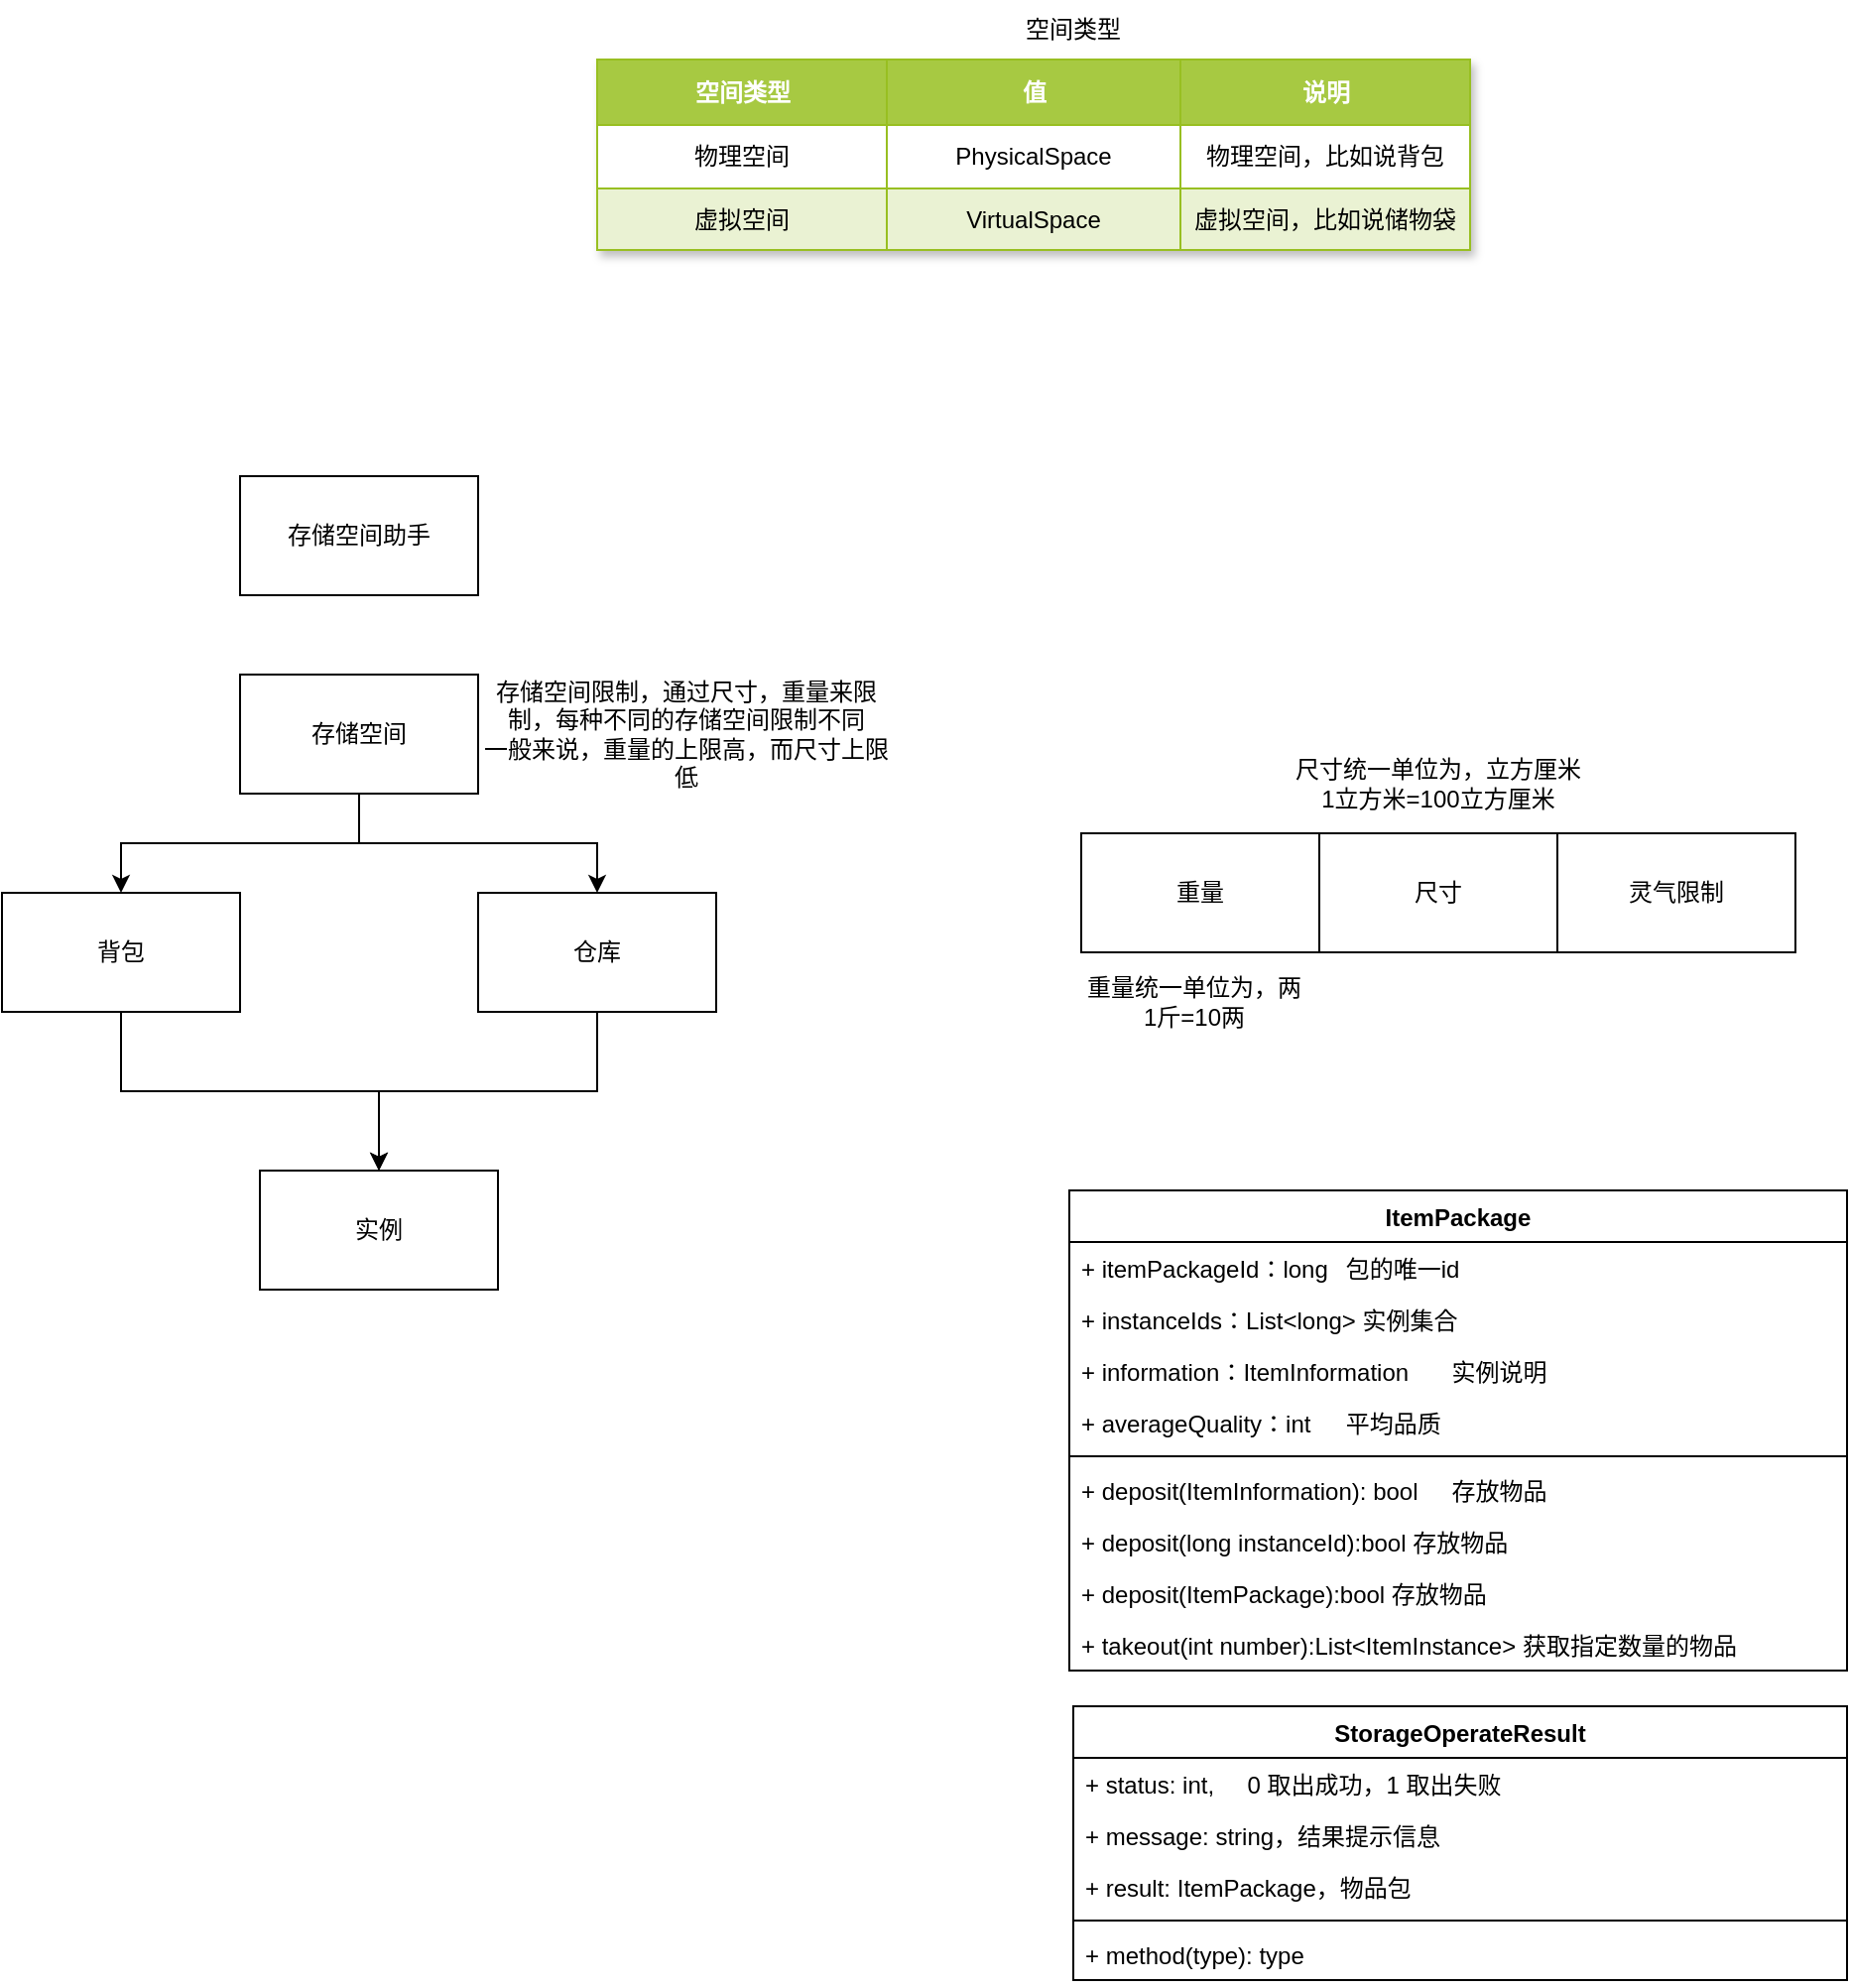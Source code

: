 <mxfile version="23.0.2" type="github">
  <diagram name="第 1 页" id="utUN4S7U_KKpuwVbOOjt">
    <mxGraphModel dx="2261" dy="1915" grid="1" gridSize="10" guides="1" tooltips="1" connect="1" arrows="1" fold="1" page="1" pageScale="1" pageWidth="827" pageHeight="1169" math="0" shadow="0">
      <root>
        <mxCell id="0" />
        <mxCell id="1" parent="0" />
        <mxCell id="JWGeBvaVPIYcXlpfm2Vx-4" style="edgeStyle=orthogonalEdgeStyle;rounded=0;orthogonalLoop=1;jettySize=auto;html=1;exitX=0.5;exitY=1;exitDx=0;exitDy=0;entryX=0.5;entryY=0;entryDx=0;entryDy=0;" parent="1" source="JWGeBvaVPIYcXlpfm2Vx-1" target="JWGeBvaVPIYcXlpfm2Vx-2" edge="1">
          <mxGeometry relative="1" as="geometry" />
        </mxCell>
        <mxCell id="JWGeBvaVPIYcXlpfm2Vx-5" style="edgeStyle=orthogonalEdgeStyle;rounded=0;orthogonalLoop=1;jettySize=auto;html=1;exitX=0.5;exitY=1;exitDx=0;exitDy=0;" parent="1" source="JWGeBvaVPIYcXlpfm2Vx-1" target="JWGeBvaVPIYcXlpfm2Vx-3" edge="1">
          <mxGeometry relative="1" as="geometry" />
        </mxCell>
        <mxCell id="JWGeBvaVPIYcXlpfm2Vx-1" value="存储空间" style="rounded=0;whiteSpace=wrap;html=1;" parent="1" vertex="1">
          <mxGeometry x="-10" y="170" width="120" height="60" as="geometry" />
        </mxCell>
        <mxCell id="JWGeBvaVPIYcXlpfm2Vx-11" style="edgeStyle=orthogonalEdgeStyle;rounded=0;orthogonalLoop=1;jettySize=auto;html=1;exitX=0.5;exitY=1;exitDx=0;exitDy=0;entryX=0.5;entryY=0;entryDx=0;entryDy=0;" parent="1" source="JWGeBvaVPIYcXlpfm2Vx-2" target="JWGeBvaVPIYcXlpfm2Vx-12" edge="1">
          <mxGeometry relative="1" as="geometry">
            <mxPoint x="60" y="410" as="targetPoint" />
          </mxGeometry>
        </mxCell>
        <mxCell id="JWGeBvaVPIYcXlpfm2Vx-2" value="背包" style="rounded=0;whiteSpace=wrap;html=1;" parent="1" vertex="1">
          <mxGeometry x="-130" y="280" width="120" height="60" as="geometry" />
        </mxCell>
        <mxCell id="JWGeBvaVPIYcXlpfm2Vx-13" style="edgeStyle=orthogonalEdgeStyle;rounded=0;orthogonalLoop=1;jettySize=auto;html=1;exitX=0.5;exitY=1;exitDx=0;exitDy=0;entryX=0.5;entryY=0;entryDx=0;entryDy=0;" parent="1" source="JWGeBvaVPIYcXlpfm2Vx-3" target="JWGeBvaVPIYcXlpfm2Vx-12" edge="1">
          <mxGeometry relative="1" as="geometry" />
        </mxCell>
        <mxCell id="JWGeBvaVPIYcXlpfm2Vx-3" value="仓库" style="rounded=0;whiteSpace=wrap;html=1;" parent="1" vertex="1">
          <mxGeometry x="110" y="280" width="120" height="60" as="geometry" />
        </mxCell>
        <mxCell id="JWGeBvaVPIYcXlpfm2Vx-6" value="存储空间助手" style="rounded=0;whiteSpace=wrap;html=1;" parent="1" vertex="1">
          <mxGeometry x="-10" y="70" width="120" height="60" as="geometry" />
        </mxCell>
        <mxCell id="JWGeBvaVPIYcXlpfm2Vx-12" value="实例" style="rounded=0;whiteSpace=wrap;html=1;" parent="1" vertex="1">
          <mxGeometry y="420" width="120" height="60" as="geometry" />
        </mxCell>
        <mxCell id="JWGeBvaVPIYcXlpfm2Vx-14" value="存储空间限制，通过尺寸，重量来限制，每种不同的存储空间限制不同&lt;br&gt;一般来说，重量的上限高，而尺寸上限低" style="text;html=1;strokeColor=none;fillColor=none;align=center;verticalAlign=middle;whiteSpace=wrap;rounded=0;" parent="1" vertex="1">
          <mxGeometry x="110" y="160" width="210" height="80" as="geometry" />
        </mxCell>
        <mxCell id="JWGeBvaVPIYcXlpfm2Vx-15" value="重量" style="rounded=0;whiteSpace=wrap;html=1;" parent="1" vertex="1">
          <mxGeometry x="414" y="250" width="120" height="60" as="geometry" />
        </mxCell>
        <mxCell id="JWGeBvaVPIYcXlpfm2Vx-16" value="尺寸" style="rounded=0;whiteSpace=wrap;html=1;" parent="1" vertex="1">
          <mxGeometry x="534" y="250" width="120" height="60" as="geometry" />
        </mxCell>
        <mxCell id="JWGeBvaVPIYcXlpfm2Vx-18" value="重量统一单位为，两&lt;br&gt;1斤=10两" style="text;html=1;strokeColor=none;fillColor=none;align=center;verticalAlign=middle;whiteSpace=wrap;rounded=0;" parent="1" vertex="1">
          <mxGeometry x="408" y="320" width="126" height="30" as="geometry" />
        </mxCell>
        <mxCell id="JWGeBvaVPIYcXlpfm2Vx-19" value="尺寸统一单位为，立方厘米&lt;br&gt;1立方米=100立方厘米" style="text;html=1;strokeColor=none;fillColor=none;align=center;verticalAlign=middle;whiteSpace=wrap;rounded=0;" parent="1" vertex="1">
          <mxGeometry x="494" y="210" width="200" height="30" as="geometry" />
        </mxCell>
        <mxCell id="JWGeBvaVPIYcXlpfm2Vx-27" value="StorageOperateResult" style="swimlane;fontStyle=1;align=center;verticalAlign=top;childLayout=stackLayout;horizontal=1;startSize=26;horizontalStack=0;resizeParent=1;resizeParentMax=0;resizeLast=0;collapsible=1;marginBottom=0;whiteSpace=wrap;html=1;" parent="1" vertex="1">
          <mxGeometry x="410" y="690" width="390" height="138" as="geometry" />
        </mxCell>
        <mxCell id="JWGeBvaVPIYcXlpfm2Vx-28" value="+ status: int,&#x9;&lt;span style=&quot;border-color: var(--border-color);&quot;&gt;&lt;span style=&quot;white-space: pre;&quot;&gt;&amp;nbsp;&amp;nbsp;&amp;nbsp;&amp;nbsp;&lt;/span&gt;&lt;/span&gt;0 取出成功，1 取出失败" style="text;strokeColor=none;fillColor=none;align=left;verticalAlign=top;spacingLeft=4;spacingRight=4;overflow=hidden;rotatable=0;points=[[0,0.5],[1,0.5]];portConstraint=eastwest;whiteSpace=wrap;html=1;" parent="JWGeBvaVPIYcXlpfm2Vx-27" vertex="1">
          <mxGeometry y="26" width="390" height="26" as="geometry" />
        </mxCell>
        <mxCell id="JWGeBvaVPIYcXlpfm2Vx-32" value="+ message: string，结果提示信息" style="text;strokeColor=none;fillColor=none;align=left;verticalAlign=top;spacingLeft=4;spacingRight=4;overflow=hidden;rotatable=0;points=[[0,0.5],[1,0.5]];portConstraint=eastwest;whiteSpace=wrap;html=1;" parent="JWGeBvaVPIYcXlpfm2Vx-27" vertex="1">
          <mxGeometry y="52" width="390" height="26" as="geometry" />
        </mxCell>
        <mxCell id="JWGeBvaVPIYcXlpfm2Vx-31" value="+ result:&amp;nbsp;ItemPackage，物品包" style="text;strokeColor=none;fillColor=none;align=left;verticalAlign=top;spacingLeft=4;spacingRight=4;overflow=hidden;rotatable=0;points=[[0,0.5],[1,0.5]];portConstraint=eastwest;whiteSpace=wrap;html=1;" parent="JWGeBvaVPIYcXlpfm2Vx-27" vertex="1">
          <mxGeometry y="78" width="390" height="26" as="geometry" />
        </mxCell>
        <mxCell id="JWGeBvaVPIYcXlpfm2Vx-29" value="" style="line;strokeWidth=1;fillColor=none;align=left;verticalAlign=middle;spacingTop=-1;spacingLeft=3;spacingRight=3;rotatable=0;labelPosition=right;points=[];portConstraint=eastwest;strokeColor=inherit;" parent="JWGeBvaVPIYcXlpfm2Vx-27" vertex="1">
          <mxGeometry y="104" width="390" height="8" as="geometry" />
        </mxCell>
        <mxCell id="JWGeBvaVPIYcXlpfm2Vx-30" value="+ method(type): type" style="text;strokeColor=none;fillColor=none;align=left;verticalAlign=top;spacingLeft=4;spacingRight=4;overflow=hidden;rotatable=0;points=[[0,0.5],[1,0.5]];portConstraint=eastwest;whiteSpace=wrap;html=1;" parent="JWGeBvaVPIYcXlpfm2Vx-27" vertex="1">
          <mxGeometry y="112" width="390" height="26" as="geometry" />
        </mxCell>
        <mxCell id="JWGeBvaVPIYcXlpfm2Vx-33" value="ItemPackage" style="swimlane;fontStyle=1;align=center;verticalAlign=top;childLayout=stackLayout;horizontal=1;startSize=26;horizontalStack=0;resizeParent=1;resizeParentMax=0;resizeLast=0;collapsible=1;marginBottom=0;whiteSpace=wrap;html=1;" parent="1" vertex="1">
          <mxGeometry x="408" y="430" width="392" height="242" as="geometry" />
        </mxCell>
        <mxCell id="JWGeBvaVPIYcXlpfm2Vx-65" value="+ itemPackageId：long&lt;span style=&quot;white-space: pre;&quot;&gt;&#x9;&lt;/span&gt;包的唯一id" style="text;strokeColor=none;fillColor=none;align=left;verticalAlign=top;spacingLeft=4;spacingRight=4;overflow=hidden;rotatable=0;points=[[0,0.5],[1,0.5]];portConstraint=eastwest;whiteSpace=wrap;html=1;" parent="JWGeBvaVPIYcXlpfm2Vx-33" vertex="1">
          <mxGeometry y="26" width="392" height="26" as="geometry" />
        </mxCell>
        <mxCell id="JWGeBvaVPIYcXlpfm2Vx-34" value="+ instanceIds：List&amp;lt;long&amp;gt; 实例集合" style="text;strokeColor=none;fillColor=none;align=left;verticalAlign=top;spacingLeft=4;spacingRight=4;overflow=hidden;rotatable=0;points=[[0,0.5],[1,0.5]];portConstraint=eastwest;whiteSpace=wrap;html=1;" parent="JWGeBvaVPIYcXlpfm2Vx-33" vertex="1">
          <mxGeometry y="52" width="392" height="26" as="geometry" />
        </mxCell>
        <mxCell id="JWGeBvaVPIYcXlpfm2Vx-64" value="+ information：ItemInformation&lt;span style=&quot;white-space: pre;&quot;&gt;&#x9;&lt;/span&gt;实例说明" style="text;strokeColor=none;fillColor=none;align=left;verticalAlign=top;spacingLeft=4;spacingRight=4;overflow=hidden;rotatable=0;points=[[0,0.5],[1,0.5]];portConstraint=eastwest;whiteSpace=wrap;html=1;" parent="JWGeBvaVPIYcXlpfm2Vx-33" vertex="1">
          <mxGeometry y="78" width="392" height="26" as="geometry" />
        </mxCell>
        <mxCell id="prWdcYrloBbrFDDMd_Rt-1" value="+ averageQuality：int&lt;span style=&quot;white-space: pre;&quot;&gt;&#x9;&lt;/span&gt;平均品质" style="text;strokeColor=none;fillColor=none;align=left;verticalAlign=top;spacingLeft=4;spacingRight=4;overflow=hidden;rotatable=0;points=[[0,0.5],[1,0.5]];portConstraint=eastwest;whiteSpace=wrap;html=1;" vertex="1" parent="JWGeBvaVPIYcXlpfm2Vx-33">
          <mxGeometry y="104" width="392" height="26" as="geometry" />
        </mxCell>
        <mxCell id="JWGeBvaVPIYcXlpfm2Vx-35" value="" style="line;strokeWidth=1;fillColor=none;align=left;verticalAlign=middle;spacingTop=-1;spacingLeft=3;spacingRight=3;rotatable=0;labelPosition=right;points=[];portConstraint=eastwest;strokeColor=inherit;" parent="JWGeBvaVPIYcXlpfm2Vx-33" vertex="1">
          <mxGeometry y="130" width="392" height="8" as="geometry" />
        </mxCell>
        <mxCell id="JWGeBvaVPIYcXlpfm2Vx-36" value="+ deposit(ItemInformation): bool&lt;span style=&quot;white-space: pre;&quot;&gt;&#x9;&lt;/span&gt;存放物品" style="text;strokeColor=none;fillColor=none;align=left;verticalAlign=top;spacingLeft=4;spacingRight=4;overflow=hidden;rotatable=0;points=[[0,0.5],[1,0.5]];portConstraint=eastwest;whiteSpace=wrap;html=1;" parent="JWGeBvaVPIYcXlpfm2Vx-33" vertex="1">
          <mxGeometry y="138" width="392" height="26" as="geometry" />
        </mxCell>
        <mxCell id="JWGeBvaVPIYcXlpfm2Vx-67" value="+ deposit(long instanceId):bool 存放物品" style="text;strokeColor=none;fillColor=none;align=left;verticalAlign=top;spacingLeft=4;spacingRight=4;overflow=hidden;rotatable=0;points=[[0,0.5],[1,0.5]];portConstraint=eastwest;whiteSpace=wrap;html=1;" parent="JWGeBvaVPIYcXlpfm2Vx-33" vertex="1">
          <mxGeometry y="164" width="392" height="26" as="geometry" />
        </mxCell>
        <mxCell id="JWGeBvaVPIYcXlpfm2Vx-68" value="+ deposit(ItemPackage):bool 存放物品" style="text;strokeColor=none;fillColor=none;align=left;verticalAlign=top;spacingLeft=4;spacingRight=4;overflow=hidden;rotatable=0;points=[[0,0.5],[1,0.5]];portConstraint=eastwest;whiteSpace=wrap;html=1;" parent="JWGeBvaVPIYcXlpfm2Vx-33" vertex="1">
          <mxGeometry y="190" width="392" height="26" as="geometry" />
        </mxCell>
        <mxCell id="JWGeBvaVPIYcXlpfm2Vx-66" value="+&amp;nbsp;takeout(int number):List&amp;lt;ItemInstance&amp;gt; 获取指定数量的物品" style="text;strokeColor=none;fillColor=none;align=left;verticalAlign=top;spacingLeft=4;spacingRight=4;overflow=hidden;rotatable=0;points=[[0,0.5],[1,0.5]];portConstraint=eastwest;whiteSpace=wrap;html=1;" parent="JWGeBvaVPIYcXlpfm2Vx-33" vertex="1">
          <mxGeometry y="216" width="392" height="26" as="geometry" />
        </mxCell>
        <mxCell id="JWGeBvaVPIYcXlpfm2Vx-61" value="" style="group" parent="1" vertex="1" connectable="0">
          <mxGeometry x="170" y="-170" width="440" height="126" as="geometry" />
        </mxCell>
        <mxCell id="JWGeBvaVPIYcXlpfm2Vx-38" value="Assets" style="childLayout=tableLayout;recursiveResize=0;strokeColor=#98bf21;fillColor=#A7C942;shadow=1;" parent="JWGeBvaVPIYcXlpfm2Vx-61" vertex="1">
          <mxGeometry y="30" width="440" height="96" as="geometry" />
        </mxCell>
        <mxCell id="JWGeBvaVPIYcXlpfm2Vx-39" style="shape=tableRow;horizontal=0;startSize=0;swimlaneHead=0;swimlaneBody=0;top=0;left=0;bottom=0;right=0;dropTarget=0;collapsible=0;recursiveResize=0;expand=0;fontStyle=0;strokeColor=inherit;fillColor=#ffffff;" parent="JWGeBvaVPIYcXlpfm2Vx-38" vertex="1">
          <mxGeometry width="440" height="33" as="geometry" />
        </mxCell>
        <mxCell id="JWGeBvaVPIYcXlpfm2Vx-40" value="空间类型" style="connectable=0;recursiveResize=0;strokeColor=inherit;fillColor=#A7C942;align=center;fontStyle=1;fontColor=#FFFFFF;html=1;" parent="JWGeBvaVPIYcXlpfm2Vx-39" vertex="1">
          <mxGeometry width="146" height="33" as="geometry">
            <mxRectangle width="146" height="33" as="alternateBounds" />
          </mxGeometry>
        </mxCell>
        <mxCell id="JWGeBvaVPIYcXlpfm2Vx-41" value="值" style="connectable=0;recursiveResize=0;strokeColor=inherit;fillColor=#A7C942;align=center;fontStyle=1;fontColor=#FFFFFF;html=1;" parent="JWGeBvaVPIYcXlpfm2Vx-39" vertex="1">
          <mxGeometry x="146" width="148" height="33" as="geometry">
            <mxRectangle width="148" height="33" as="alternateBounds" />
          </mxGeometry>
        </mxCell>
        <mxCell id="JWGeBvaVPIYcXlpfm2Vx-42" value="说明" style="connectable=0;recursiveResize=0;strokeColor=inherit;fillColor=#A7C942;align=center;fontStyle=1;fontColor=#FFFFFF;html=1;" parent="JWGeBvaVPIYcXlpfm2Vx-39" vertex="1">
          <mxGeometry x="294" width="146" height="33" as="geometry">
            <mxRectangle width="146" height="33" as="alternateBounds" />
          </mxGeometry>
        </mxCell>
        <mxCell id="JWGeBvaVPIYcXlpfm2Vx-43" value="" style="shape=tableRow;horizontal=0;startSize=0;swimlaneHead=0;swimlaneBody=0;top=0;left=0;bottom=0;right=0;dropTarget=0;collapsible=0;recursiveResize=0;expand=0;fontStyle=0;strokeColor=inherit;fillColor=#ffffff;" parent="JWGeBvaVPIYcXlpfm2Vx-38" vertex="1">
          <mxGeometry y="33" width="440" height="32" as="geometry" />
        </mxCell>
        <mxCell id="JWGeBvaVPIYcXlpfm2Vx-44" value="物理空间" style="connectable=0;recursiveResize=0;strokeColor=inherit;fillColor=inherit;align=center;whiteSpace=wrap;html=1;" parent="JWGeBvaVPIYcXlpfm2Vx-43" vertex="1">
          <mxGeometry width="146" height="32" as="geometry">
            <mxRectangle width="146" height="32" as="alternateBounds" />
          </mxGeometry>
        </mxCell>
        <mxCell id="JWGeBvaVPIYcXlpfm2Vx-45" value="PhysicalSpace" style="connectable=0;recursiveResize=0;strokeColor=inherit;fillColor=inherit;align=center;whiteSpace=wrap;html=1;" parent="JWGeBvaVPIYcXlpfm2Vx-43" vertex="1">
          <mxGeometry x="146" width="148" height="32" as="geometry">
            <mxRectangle width="148" height="32" as="alternateBounds" />
          </mxGeometry>
        </mxCell>
        <mxCell id="JWGeBvaVPIYcXlpfm2Vx-46" value="物理空间，比如说背包" style="connectable=0;recursiveResize=0;strokeColor=inherit;fillColor=inherit;align=center;whiteSpace=wrap;html=1;" parent="JWGeBvaVPIYcXlpfm2Vx-43" vertex="1">
          <mxGeometry x="294" width="146" height="32" as="geometry">
            <mxRectangle width="146" height="32" as="alternateBounds" />
          </mxGeometry>
        </mxCell>
        <mxCell id="JWGeBvaVPIYcXlpfm2Vx-47" value="" style="shape=tableRow;horizontal=0;startSize=0;swimlaneHead=0;swimlaneBody=0;top=0;left=0;bottom=0;right=0;dropTarget=0;collapsible=0;recursiveResize=0;expand=0;fontStyle=1;strokeColor=inherit;fillColor=#EAF2D3;" parent="JWGeBvaVPIYcXlpfm2Vx-38" vertex="1">
          <mxGeometry y="65" width="440" height="31" as="geometry" />
        </mxCell>
        <mxCell id="JWGeBvaVPIYcXlpfm2Vx-48" value="虚拟空间" style="connectable=0;recursiveResize=0;strokeColor=inherit;fillColor=inherit;whiteSpace=wrap;html=1;" parent="JWGeBvaVPIYcXlpfm2Vx-47" vertex="1">
          <mxGeometry width="146" height="31" as="geometry">
            <mxRectangle width="146" height="31" as="alternateBounds" />
          </mxGeometry>
        </mxCell>
        <mxCell id="JWGeBvaVPIYcXlpfm2Vx-49" value="VirtualSpace" style="connectable=0;recursiveResize=0;strokeColor=inherit;fillColor=inherit;whiteSpace=wrap;html=1;" parent="JWGeBvaVPIYcXlpfm2Vx-47" vertex="1">
          <mxGeometry x="146" width="148" height="31" as="geometry">
            <mxRectangle width="148" height="31" as="alternateBounds" />
          </mxGeometry>
        </mxCell>
        <mxCell id="JWGeBvaVPIYcXlpfm2Vx-50" value="虚拟空间，比如说储物袋" style="connectable=0;recursiveResize=0;strokeColor=inherit;fillColor=inherit;whiteSpace=wrap;html=1;" parent="JWGeBvaVPIYcXlpfm2Vx-47" vertex="1">
          <mxGeometry x="294" width="146" height="31" as="geometry">
            <mxRectangle width="146" height="31" as="alternateBounds" />
          </mxGeometry>
        </mxCell>
        <mxCell id="JWGeBvaVPIYcXlpfm2Vx-59" value="空间类型" style="text;html=1;strokeColor=none;fillColor=none;align=center;verticalAlign=middle;whiteSpace=wrap;rounded=0;" parent="JWGeBvaVPIYcXlpfm2Vx-61" vertex="1">
          <mxGeometry x="210" width="60" height="30" as="geometry" />
        </mxCell>
        <mxCell id="JWGeBvaVPIYcXlpfm2Vx-62" value="灵气限制" style="rounded=0;whiteSpace=wrap;html=1;" parent="1" vertex="1">
          <mxGeometry x="654" y="250" width="120" height="60" as="geometry" />
        </mxCell>
      </root>
    </mxGraphModel>
  </diagram>
</mxfile>
